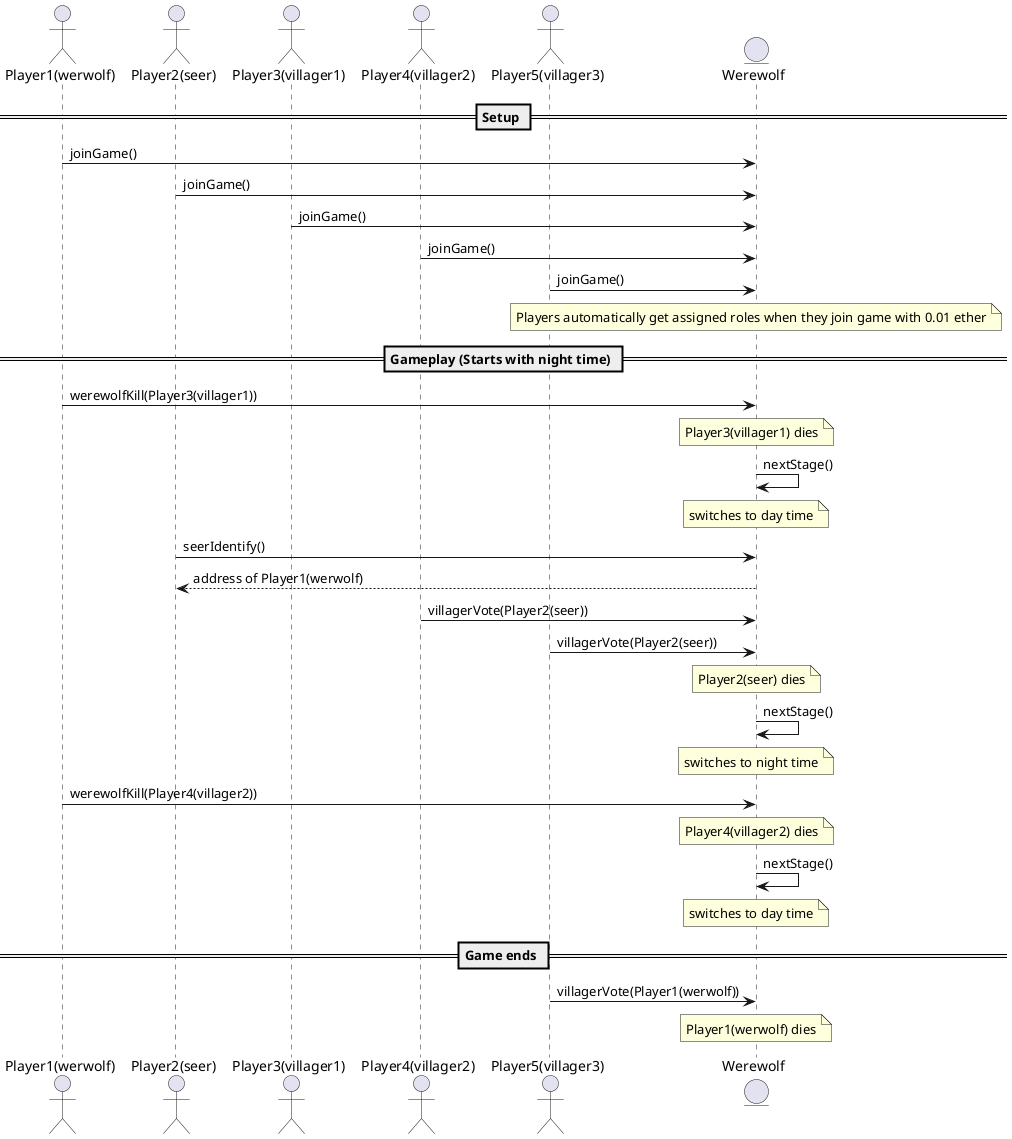 @startuml

actor "Player1(werwolf)" as w
actor "Player2(seer)" as s
actor "Player3(villager1)" as v1
actor "Player4(villager2)" as v2
actor "Player5(villager3)" as v3
entity Werewolf 

== Setup ==

w -> Werewolf: joinGame()
s -> Werewolf: joinGame()
v1 -> Werewolf: joinGame()
v2 -> Werewolf: joinGame()
v3 -> Werewolf: joinGame() 

note over Werewolf: Players automatically get assigned roles when they join game with 0.01 ether 

== Gameplay (Starts with night time) ==

w -> Werewolf: werewolfKill(Player3(villager1))
note over Werewolf: Player3(villager1) dies

Werewolf -> Werewolf: nextStage() 
note over Werewolf: switches to day time




s -> Werewolf: seerIdentify()
Werewolf --> s: address of Player1(werwolf)

v2 -> Werewolf: villagerVote(Player2(seer))
v3 -> Werewolf: villagerVote(Player2(seer))
note over Werewolf: Player2(seer) dies

Werewolf -> Werewolf: nextStage() 
note over Werewolf: switches to night time





w -> Werewolf: werewolfKill(Player4(villager2))
note over Werewolf: Player4(villager2) dies

Werewolf -> Werewolf: nextStage() 
note over Werewolf: switches to day time

== Game ends == 

v3 -> Werewolf: villagerVote(Player1(werwolf))
note over Werewolf: Player1(werwolf) dies

@enduml 